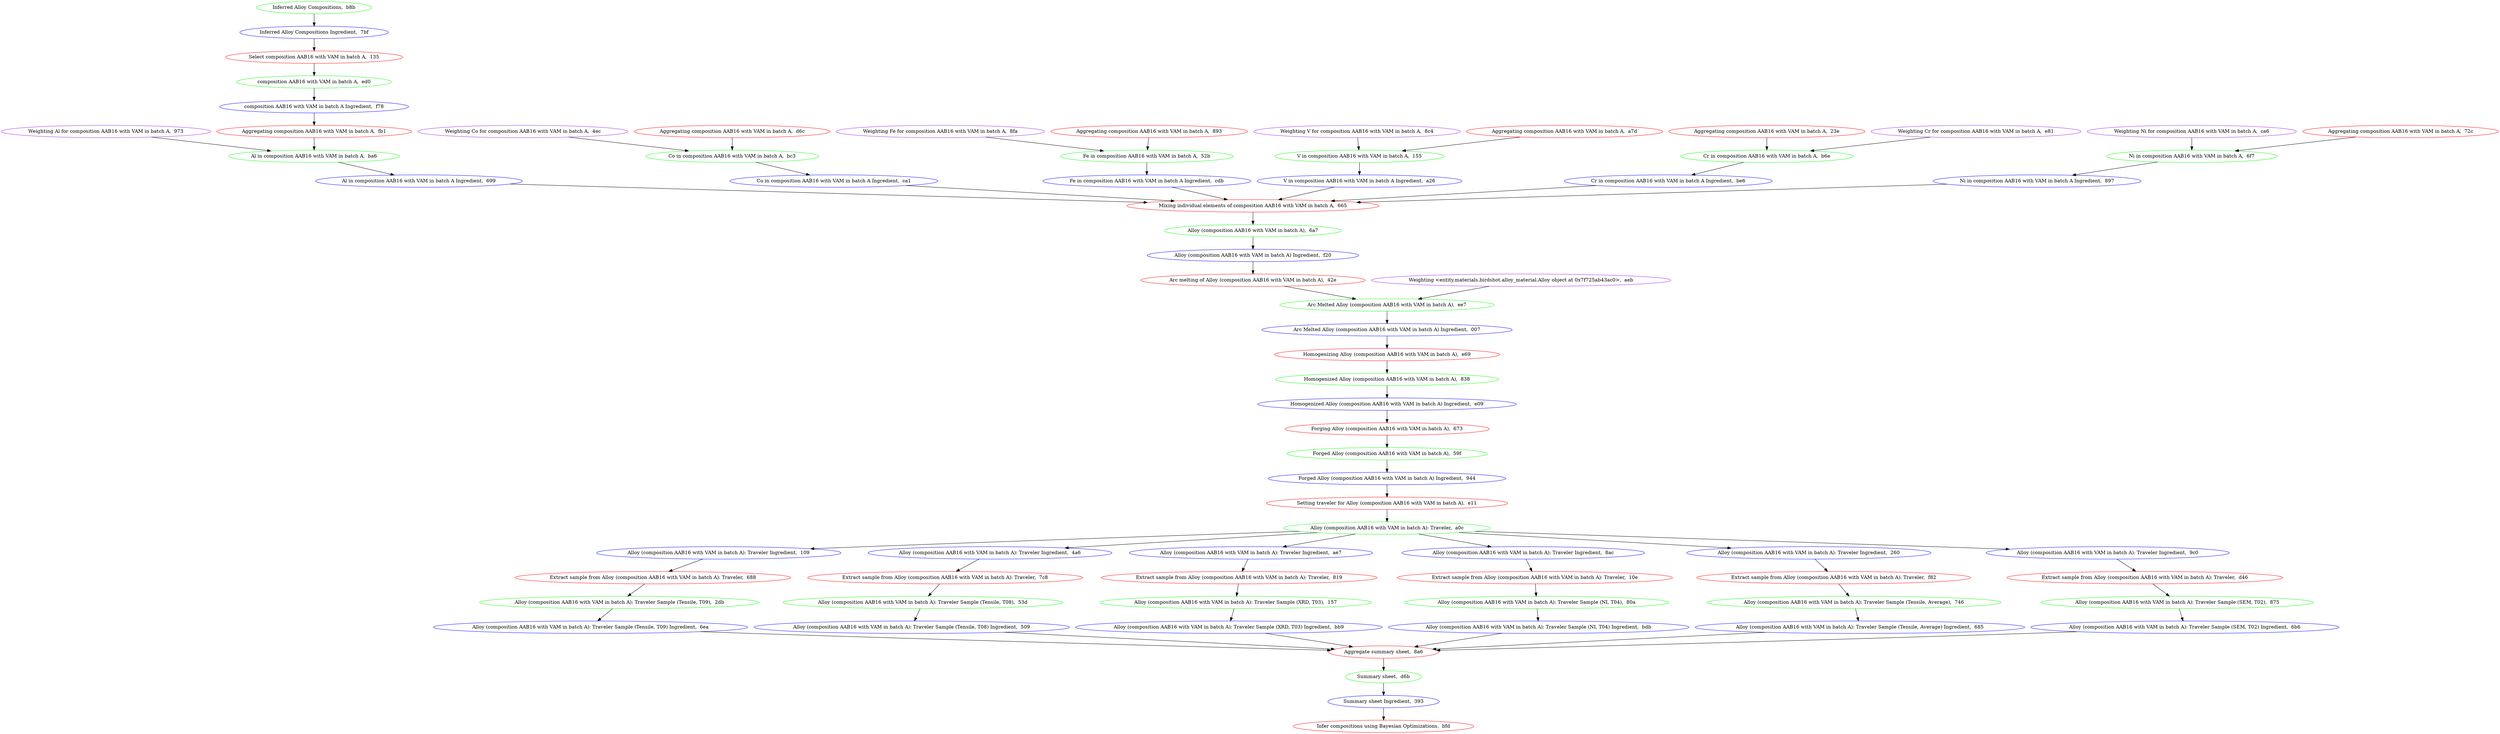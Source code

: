 strict digraph "" {
	graph [bb="0,0,5918.8,2124"];
	node [label="\N",
		nodesep=0.4,
		ranksep=1
	];
	"Extract sample from Alloy (composition AAB16 with VAM in batch A): Traveler,  f82"	 [color=red,
		height=0.5,
		pos="4308,450",
		width=8.8645];
	"Alloy (composition AAB16 with VAM in batch A): Traveler Sample (Tensile, Average),  746"	 [color=green,
		height=0.5,
		pos="4359,378",
		width=9.4603];
	"Extract sample from Alloy (composition AAB16 with VAM in batch A): Traveler,  f82" -> "Alloy (composition AAB16 with VAM in batch A): Traveler Sample (Tensile, Average),  746"	 [pos="e,4346,396.41 4320.9,431.83 4326.7,423.62 4333.7,413.76 4340.1,404.73"];
	"Alloy (composition AAB16 with VAM in batch A): Traveler Sample (Tensile, Average) Ingredient,  685"	 [color=blue,
		height=0.5,
		pos="4386,306",
		width=10.525];
	"Alloy (composition AAB16 with VAM in batch A): Traveler Sample (Tensile, Average),  746" -> "Alloy (composition AAB16 with VAM in batch A): Traveler Sample (Tensile, Average) Ingredient,  685"	 [pos="e,4379.1,324.41 4365.8,359.83 4368.8,351.96 4372.3,342.57 4375.6,333.85"];
	"Aggregate summary sheet,  8a6"	 [color=red,
		height=0.5,
		pos="3276,234",
		width=3.4483];
	"Alloy (composition AAB16 with VAM in batch A): Traveler Sample (Tensile, Average) Ingredient,  685" -> "Aggregate summary sheet,  8a6"	 [pos="e,3389.3,241.35 4162.1,291.47 3932.3,276.57 3583.2,253.93 3399.3,242"];
	"Weighting Al for composition AAB16 with VAM in batch A,  973"	 ["Mass Loss"="Mass Loss, 0.0 gram",
		"Weighed Mass"="Weighed Mass, 2.2652 gram",
		color=purple,
		height=0.5,
		pos="1235,1746",
		tags="{0: 'composition_id::AAB16', 1: 'batch::A', 2: 'fabrication_method::VAM'}",
		width=6.8605];
	"Al in composition AAB16 with VAM in batch A,  ba6"	 [color=green,
		height=0.5,
		pos="1729,1674",
		tags="{0: 'composition_id::AAB16', 1: 'batch::A', 2: 'fabrication_method::VAM'}",
		width=5.687];
	"Weighting Al for composition AAB16 with VAM in batch A,  973" -> "Al in composition AAB16 with VAM in batch A,  ba6"	 [pos="e,1623.1,1689.4 1345.6,1729.9 1425.1,1718.3 1532.1,1702.7 1612.8,1690.9"];
	"Al in composition AAB16 with VAM in batch A Ingredient,  699"	 [color=blue,
		height=0.5,
		pos="1970,1602",
		width=6.7702];
	"Al in composition AAB16 with VAM in batch A,  ba6" -> "Al in composition AAB16 with VAM in batch A Ingredient,  699"	 [pos="e,1911.2,1619.6 1787.1,1656.7 1821.4,1646.4 1865.2,1633.3 1901.3,1622.5"];
	"Mixing individual elements of composition AAB16 with VAM in batch A,  665"	 [color=red,
		height=0.5,
		pos="2953,1530",
		tags="{0: 'composition_id::AAB16', 1: 'batch::A', 2: 'fabrication_method::VAM'}",
		width=8.1965];
	"Al in composition AAB16 with VAM in batch A Ingredient,  699" -> "Mixing individual elements of composition AAB16 with VAM in batch A,  665"	 [pos="e,2764,1543.8 2143.2,1589.3 2314,1576.8 2574.7,1557.7 2753.9,1544.6"];
	"Select composition AAB16 with VAM in batch A,  135"	 [color=red,
		file_links="{0: '/srv/hemi01-j01/htmdec/birdshot/data/AAB/VAM/A/AAB16/T01', 1: '/srv/hemi01-j01/htmdec/birdshot/data/AAB/VAM/A/AAB16/T01/T06'}",
		height=0.5,
		pos="1729,1962",
		tags="{0: 'composition_id::AAB16', 1: 'batch::A', 2: 'fabrication_method::VAM', 3: 'Co::5', 4: 'Cr::0', 5: 'Fe::15', 6: 'Ni::65', 7: '\
V::0', 8: 'Al::15'}",
		width=5.7953];
	"composition AAB16 with VAM in batch A,  ed0"	 [color=green,
		file_links="{0: '/srv/hemi01-j01/htmdec/birdshot/data/AAB/VAM/A/AAB16/T01', 1: '/srv/hemi01-j01/htmdec/birdshot/data/AAB/VAM/A/AAB16/T01/T06'}",
		height=0.5,
		pos="1729,1890",
		tags="{0: 'composition_id::AAB16', 1: 'batch::A', 2: 'fabrication_method::VAM', 3: 'Co::5', 4: 'Cr::0', 5: 'Fe::15', 6: 'Ni::65', 7: '\
V::0', 8: 'Al::15'}",
		width=5.1273];
	"Select composition AAB16 with VAM in batch A,  135" -> "composition AAB16 with VAM in batch A,  ed0"	 [pos="e,1729,1908.4 1729,1943.8 1729,1936.1 1729,1927 1729,1918.4"];
	"composition AAB16 with VAM in batch A Ingredient,  f78"	 [color=blue,
		height=0.5,
		pos="1729,1818",
		width=6.1564];
	"composition AAB16 with VAM in batch A,  ed0" -> "composition AAB16 with VAM in batch A Ingredient,  f78"	 [pos="e,1729,1836.4 1729,1871.8 1729,1864.1 1729,1855 1729,1846.4"];
	"Aggregating composition AAB16 with VAM in batch A,  fb1"	 [color=red,
		height=0.5,
		pos="1729,1746",
		tags="{0: 'composition_id::AAB16', 1: 'batch::A', 2: 'fabrication_method::VAM'}",
		width=6.373];
	"composition AAB16 with VAM in batch A Ingredient,  f78" -> "Aggregating composition AAB16 with VAM in batch A,  fb1"	 [pos="e,1729,1764.4 1729,1799.8 1729,1792.1 1729,1783 1729,1774.4"];
	"Alloy (composition AAB16 with VAM in batch A): Traveler Sample (XRD, T03) Ingredient,  bb9"	 [color=blue,
		height=0.5,
		pos="2913,306",
		width=9.9658];
	"Alloy (composition AAB16 with VAM in batch A): Traveler Sample (XRD, T03) Ingredient,  bb9" -> "Aggregate summary sheet,  8a6"	 [pos="e,3202.6,248.56 3001.4,288.48 3059.6,276.93 3135.3,261.91 3192.5,250.57"];
	"Summary sheet,  d6b"	 [color=green,
		height=0.5,
		pos="3276,162",
		width=2.4192];
	"Aggregate summary sheet,  8a6" -> "Summary sheet,  d6b"	 [pos="e,3276,180.41 3276,215.83 3276,208.13 3276,198.97 3276,190.42"];
	"Summary sheet Ingredient,  393"	 [color=blue,
		height=0.5,
		pos="3276,90",
		width=3.4844];
	"Summary sheet,  d6b" -> "Summary sheet Ingredient,  393"	 [pos="e,3276,108.41 3276,143.83 3276,136.13 3276,126.97 3276,118.42"];
	"Weighting Co for composition AAB16 with VAM in batch A,  4ec"	 ["Mass Loss"="Mass Loss, 0.0 gram",
		"Weighed Mass"="Weighed Mass, 1.6539 gram",
		color=purple,
		height=0.5,
		pos="4202,1746",
		tags="{0: 'composition_id::AAB16', 1: 'batch::A', 2: 'fabrication_method::VAM'}",
		width=6.8786];
	"Co in composition AAB16 with VAM in batch A,  bc3"	 [color=green,
		height=0.5,
		pos="4202,1674",
		tags="{0: 'composition_id::AAB16', 1: 'batch::A', 2: 'fabrication_method::VAM'}",
		width=5.7231];
	"Weighting Co for composition AAB16 with VAM in batch A,  4ec" -> "Co in composition AAB16 with VAM in batch A,  bc3"	 [pos="e,4202,1692.4 4202,1727.8 4202,1720.1 4202,1711 4202,1702.4"];
	"Co in composition AAB16 with VAM in batch A Ingredient,  ca1"	 [color=blue,
		height=0.5,
		pos="3950,1602",
		width=6.7883];
	"Co in composition AAB16 with VAM in batch A,  bc3" -> "Co in composition AAB16 with VAM in batch A Ingredient,  ca1"	 [pos="e,4011.2,1619.5 4141.7,1656.8 4105.4,1646.4 4059.2,1633.2 4021.2,1622.3"];
	"Co in composition AAB16 with VAM in batch A Ingredient,  ca1" -> "Mixing individual elements of composition AAB16 with VAM in batch A,  665"	 [pos="e,3143.5,1543.8 3775.5,1589.4 3601.9,1576.9 3335.9,1557.7 3153.7,1544.5"];
	"Arc Melted Alloy (composition AAB16 with VAM in batch A),  ee7"	 [color=green,
		height=0.5,
		pos="3262,1242",
		tags="{0: 'composition_id::AAB16', 1: 'batch::A', 2: 'fabrication_method::VAM'}",
		width=7.0771];
	"Arc Melted Alloy (composition AAB16 with VAM in batch A) Ingredient,  007"	 [color=blue,
		height=0.5,
		pos="3262,1170",
		width=8.1604];
	"Arc Melted Alloy (composition AAB16 with VAM in batch A),  ee7" -> "Arc Melted Alloy (composition AAB16 with VAM in batch A) Ingredient,  007"	 [pos="e,3262,1188.4 3262,1223.8 3262,1216.1 3262,1207 3262,1198.4"];
	"Homogenizing Alloy (composition AAB16 with VAM in batch A),  e69"	 [Atmosphere="Atmosphere, Ar",
		"Cooling Rate"="Cooling Rate, FC",
		Duration="Duration, 24.0 hour",
		Pressure="Pressure, 5.0 pascal",
		"Purging Sequence 1 Pressure"="Purging Sequence 1 Pressure, 4.2e-05 pascal",
		"Purging Sequence 2 Pressure"="Purging Sequence 2 Pressure, 3.2e-05 pascal",
		"Purging Sequence 3 Pressure"="Purging Sequence 3 Pressure, 2.1e-05 pascal",
		"Purging Sequence 4 Pressure"="Purging Sequence 4 Pressure, 2.1e-05 pascal",
		Temperature="Temperature, 1150.0 kelvin",
		color=red,
		height=0.5,
		pos="3262,1098",
		tags="{0: 'composition_id::AAB16', 1: 'batch::A', 2: 'fabrication_method::VAM', 3: 'start_date::2022-11-05', 4: 'finish_date::2022-11-09', \
5: 'time_spent::6'}",
		width=7.4021];
	"Arc Melted Alloy (composition AAB16 with VAM in batch A) Ingredient,  007" -> "Homogenizing Alloy (composition AAB16 with VAM in batch A),  e69"	 [pos="e,3262,1116.4 3262,1151.8 3262,1144.1 3262,1135 3262,1126.4"];
	"Homogenized Alloy (composition AAB16 with VAM in batch A),  838"	 [color=green,
		height=0.5,
		pos="3262,1026",
		tags="{0: 'composition_id::AAB16', 1: 'batch::A', 2: 'fabrication_method::VAM'}",
		width=7.3299];
	"Homogenizing Alloy (composition AAB16 with VAM in batch A),  e69" -> "Homogenized Alloy (composition AAB16 with VAM in batch A),  838"	 [pos="e,3262,1044.4 3262,1079.8 3262,1072.1 3262,1063 3262,1054.4"];
	"Fe in composition AAB16 with VAM in batch A Ingredient,  cdb"	 [color=blue,
		height=0.5,
		pos="993.03,1602",
		width=6.7522];
	"Fe in composition AAB16 with VAM in batch A Ingredient,  cdb" -> "Mixing individual elements of composition AAB16 with VAM in batch A,  665"	 [pos="e,2700,1539.3 1211.2,1594 1573.9,1580.7 2299.5,1554 2690,1539.7"];
	"Alloy (composition AAB16 with VAM in batch A),  6a7"	 [color=green,
		height=0.5,
		pos="2953,1458",
		tags="{0: 'composition_id::AAB16', 1: 'batch::A', 2: 'fabrication_method::VAM'}",
		width=5.8856];
	"Mixing individual elements of composition AAB16 with VAM in batch A,  665" -> "Alloy (composition AAB16 with VAM in batch A),  6a7"	 [pos="e,2953,1476.4 2953,1511.8 2953,1504.1 2953,1495 2953,1486.4"];
	"Alloy (composition AAB16 with VAM in batch A) Ingredient,  f20"	 [color=blue,
		height=0.5,
		pos="2953,1386",
		width=6.9147];
	"Alloy (composition AAB16 with VAM in batch A),  6a7" -> "Alloy (composition AAB16 with VAM in batch A) Ingredient,  f20"	 [pos="e,2953,1404.4 2953,1439.8 2953,1432.1 2953,1423 2953,1414.4"];
	"Alloy (composition AAB16 with VAM in batch A): Traveler Sample (SEM, T02),  875"	 [color=green,
		height=0.5,
		pos="5104,378",
		width=8.9006];
	"Alloy (composition AAB16 with VAM in batch A): Traveler Sample (SEM, T02) Ingredient,  6b6"	 [color=blue,
		height=0.5,
		pos="5142,306",
		width=9.9658];
	"Alloy (composition AAB16 with VAM in batch A): Traveler Sample (SEM, T02),  875" -> "Alloy (composition AAB16 with VAM in batch A): Traveler Sample (SEM, T02) Ingredient,  6b6"	 [pos="e,5132.3,324.41 5113.6,359.83 5117.9,351.79 5122.9,342.17 5127.6,333.29"];
	"Alloy (composition AAB16 with VAM in batch A): Traveler Sample (SEM, T02) Ingredient,  6b6" -> "Aggregate summary sheet,  8a6"	 [pos="e,3397.4,237.85 4889.2,293.2 4850.6,291.37 4811.3,289.58 4774,288 4269.2,266.56 3668.5,246.58 3407.7,238.18"];
	"Infer compositions using Bayesian Optimizations,  bfd"	 [color=red,
		height=0.5,
		pos="3276,18",
		width=5.6509];
	"Summary sheet Ingredient,  393" -> "Infer compositions using Bayesian Optimizations,  bfd"	 [pos="e,3276,36.413 3276,71.831 3276,64.131 3276,54.974 3276,46.417"];
	"Homogenized Alloy (composition AAB16 with VAM in batch A) Ingredient,  e09"	 [color=blue,
		height=0.5,
		pos="3262,954",
		width=8.377];
	"Forging Alloy (composition AAB16 with VAM in batch A),  673"	 ["Maximum Load Step"="Maximum Load Step, 85.32 pascal",
		"Press Temperature"="Press Temperature, 398.0 kelvin",
		"Soak Time"="Soak Time, 30.0 minute",
		Temperature="Temperature, 1150.0 kelvin",
		color=red,
		height=0.5,
		pos="3262,882",
		tags="{0: 'composition_id::AAB16', 1: 'batch::A', 2: 'fabrication_method::VAM', 3: 'start_date::2022-11-08', 4: 'finish_date::2022-11-09', \
5: 'time_spent::7'}",
		width=6.7341];
	"Homogenized Alloy (composition AAB16 with VAM in batch A) Ingredient,  e09" -> "Forging Alloy (composition AAB16 with VAM in batch A),  673"	 [pos="e,3262,900.41 3262,935.83 3262,928.13 3262,918.97 3262,910.42"];
	"Forged Alloy (composition AAB16 with VAM in batch A),  59f"	 [color=green,
		height=0.5,
		pos="3262,810",
		tags="{0: 'composition_id::AAB16', 1: 'batch::A', 2: 'fabrication_method::VAM'}",
		width=6.5897];
	"Forging Alloy (composition AAB16 with VAM in batch A),  673" -> "Forged Alloy (composition AAB16 with VAM in batch A),  59f"	 [pos="e,3262,828.41 3262,863.83 3262,856.13 3262,846.97 3262,838.42"];
	"Forged Alloy (composition AAB16 with VAM in batch A) Ingredient,  944"	 [color=blue,
		height=0.5,
		pos="3262,738",
		width=7.709];
	"Forged Alloy (composition AAB16 with VAM in batch A),  59f" -> "Forged Alloy (composition AAB16 with VAM in batch A) Ingredient,  944"	 [pos="e,3262,756.41 3262,791.83 3262,784.13 3262,774.97 3262,766.42"];
	"Setting traveler for Alloy (composition AAB16 with VAM in batch A),  e11"	 [color=red,
		height=0.5,
		pos="3262,666",
		tags="{0: 'composition_id::AAB16', 1: 'batch::A', 2: 'fabrication_method::VAM'}",
		width=7.7632];
	"Forged Alloy (composition AAB16 with VAM in batch A) Ingredient,  944" -> "Setting traveler for Alloy (composition AAB16 with VAM in batch A),  e11"	 [pos="e,3262,684.41 3262,719.83 3262,712.13 3262,702.97 3262,694.42"];
	"Alloy (composition AAB16 with VAM in batch A): Traveler,  a0c"	 [color=green,
		height=0.5,
		pos="3262,594",
		tags="{0: 'composition_id::AAB16', 1: 'batch::A', 2: 'fabrication_method::VAM'}",
		width=6.7702];
	"Alloy (composition AAB16 with VAM in batch A): Traveler Ingredient,  109"	 [color=blue,
		height=0.5,
		pos="1705,522",
		width=7.8896];
	"Alloy (composition AAB16 with VAM in batch A): Traveler,  a0c" -> "Alloy (composition AAB16 with VAM in batch A): Traveler Ingredient,  109"	 [pos="e,1921.7,533.67 3049.9,585.1 2807.4,574.8 2398.6,557.06 2047,540 2009.8,538.19 1970.3,536.19 1931.9,534.2"];
	"Alloy (composition AAB16 with VAM in batch A): Traveler Ingredient,  4a6"	 [color=blue,
		height=0.5,
		pos="2339,522",
		width=7.8715];
	"Alloy (composition AAB16 with VAM in batch A): Traveler,  a0c" -> "Alloy (composition AAB16 with VAM in batch A): Traveler Ingredient,  4a6"	 [pos="e,2518.1,535.97 3094.3,580.92 2934.7,568.47 2694.9,549.76 2528.5,536.78"];
	"Alloy (composition AAB16 with VAM in batch A): Traveler Ingredient,  ae7"	 [color=blue,
		height=0.5,
		pos="2948,522",
		width=7.8535];
	"Alloy (composition AAB16 with VAM in batch A): Traveler,  a0c" -> "Alloy (composition AAB16 with VAM in batch A): Traveler Ingredient,  ae7"	 [pos="e,3023.9,539.4 3187.2,576.85 3141.1,566.26 3081.7,552.65 3033.7,541.64"];
	"Alloy (composition AAB16 with VAM in batch A): Traveler Ingredient,  8ac"	 [color=blue,
		height=0.5,
		pos="3577,522",
		width=7.8535];
	"Alloy (composition AAB16 with VAM in batch A): Traveler,  a0c" -> "Alloy (composition AAB16 with VAM in batch A): Traveler Ingredient,  8ac"	 [pos="e,3500.9,539.4 3337.1,576.85 3383.4,566.26 3442.9,552.65 3491.1,541.64"];
	"Alloy (composition AAB16 with VAM in batch A): Traveler Ingredient,  260"	 [color=blue,
		height=0.5,
		pos="4246,522",
		width=7.8896];
	"Alloy (composition AAB16 with VAM in batch A): Traveler,  a0c" -> "Alloy (composition AAB16 with VAM in batch A): Traveler Ingredient,  260"	 [pos="e,4059.8,535.63 3435.4,581.31 3607.3,568.74 3870.2,549.5 4049.7,536.37"];
	"Alloy (composition AAB16 with VAM in batch A): Traveler Ingredient,  9c0"	 [color=blue,
		height=0.5,
		pos="4944,522",
		width=7.8715];
	"Alloy (composition AAB16 with VAM in batch A): Traveler,  a0c" -> "Alloy (composition AAB16 with VAM in batch A): Traveler Ingredient,  9c0"	 [pos="e,4712.5,532.38 3474.4,585.16 3727.9,574.58 4164.4,556.25 4539,540 4591.9,537.71 4648.7,535.21 4702.5,532.82"];
	"Extract sample from Alloy (composition AAB16 with VAM in batch A): Traveler,  688"	 [color=red,
		height=0.5,
		pos="1560,450",
		width=8.9006];
	"Alloy (composition AAB16 with VAM in batch A): Traveler Ingredient,  109" -> "Extract sample from Alloy (composition AAB16 with VAM in batch A): Traveler,  688"	 [pos="e,1596.3,468 1668.8,504.02 1649.6,494.48 1625.8,482.67 1605.4,472.53"];
	"Extract sample from Alloy (composition AAB16 with VAM in batch A): Traveler,  7c8"	 [color=red,
		height=0.5,
		pos="2243,450",
		width=8.8825];
	"Alloy (composition AAB16 with VAM in batch A): Traveler Ingredient,  4a6" -> "Extract sample from Alloy (composition AAB16 with VAM in batch A): Traveler,  7c8"	 [pos="e,2267.2,468.16 2314.8,503.83 2302.9,494.88 2288.3,483.96 2275.4,474.3"];
	"Extract sample from Alloy (composition AAB16 with VAM in batch A): Traveler,  819"	 [color=red,
		height=0.5,
		pos="2925,450",
		width=8.9006];
	"Alloy (composition AAB16 with VAM in batch A): Traveler Ingredient,  ae7" -> "Extract sample from Alloy (composition AAB16 with VAM in batch A): Traveler,  819"	 [pos="e,2930.9,468.41 2942.2,503.83 2939.7,496.05 2936.8,486.77 2934,478.13"];
	"Extract sample from Alloy (composition AAB16 with VAM in batch A): Traveler,  10e"	 [color=red,
		height=0.5,
		pos="3600,450",
		width=8.8825];
	"Alloy (composition AAB16 with VAM in batch A): Traveler Ingredient,  8ac" -> "Extract sample from Alloy (composition AAB16 with VAM in batch A): Traveler,  10e"	 [pos="e,3594.1,468.41 3582.8,503.83 3585.3,496.05 3588.3,486.77 3591,478.13"];
	"Alloy (composition AAB16 with VAM in batch A): Traveler Ingredient,  260" -> "Extract sample from Alloy (composition AAB16 with VAM in batch A): Traveler,  f82"	 [pos="e,4292.2,468.41 4261.7,503.83 4268.9,495.45 4277.6,485.35 4285.5,476.17"];
	"Extract sample from Alloy (composition AAB16 with VAM in batch A): Traveler,  d46"	 [color=red,
		height=0.5,
		pos="5035,450",
		width=8.9006];
	"Alloy (composition AAB16 with VAM in batch A): Traveler Ingredient,  9c0" -> "Extract sample from Alloy (composition AAB16 with VAM in batch A): Traveler,  d46"	 [pos="e,5012.1,468.16 4967,503.83 4978.2,494.96 4991.8,484.16 5004,474.57"];
	"Alloy (composition AAB16 with VAM in batch A): Traveler Sample (Tensile, T09),  2db"	 [color=green,
		height=0.5,
		pos="1486,378",
		width=9.0811];
	"Extract sample from Alloy (composition AAB16 with VAM in batch A): Traveler,  688" -> "Alloy (composition AAB16 with VAM in batch A): Traveler Sample (Tensile, T09),  2db"	 [pos="e,1504.7,396.16 1541.4,431.83 1532.5,423.22 1521.8,412.79 1512.1,403.4"];
	"Alloy (composition AAB16 with VAM in batch A): Traveler Sample (Tensile, T08),  53d"	 [color=green,
		height=0.5,
		pos="2195,378",
		width=9.0811];
	"Extract sample from Alloy (composition AAB16 with VAM in batch A): Traveler,  7c8" -> "Alloy (composition AAB16 with VAM in batch A): Traveler Sample (Tensile, T08),  53d"	 [pos="e,2207.3,396.41 2230.9,431.83 2225.5,423.71 2219,413.96 2213,405.01"];
	"Alloy (composition AAB16 with VAM in batch A): Traveler Sample (XRD, T03),  157"	 [color=green,
		height=0.5,
		pos="2921,378",
		width=8.9006];
	"Extract sample from Alloy (composition AAB16 with VAM in batch A): Traveler,  819" -> "Alloy (composition AAB16 with VAM in batch A): Traveler Sample (XRD, T03),  157"	 [pos="e,2922.1,396.41 2924,431.83 2923.6,424.13 2923.1,414.97 2922.6,406.42"];
	"Alloy (composition AAB16 with VAM in batch A): Traveler Sample (NI, T04),  80a"	 [color=green,
		height=0.5,
		pos="3634,378",
		width=8.6298];
	"Extract sample from Alloy (composition AAB16 with VAM in batch A): Traveler,  10e" -> "Alloy (composition AAB16 with VAM in batch A): Traveler Sample (NI, T04),  80a"	 [pos="e,3625.3,396.41 3608.6,431.83 3612.4,423.88 3616.9,414.37 3621,405.57"];
	"Extract sample from Alloy (composition AAB16 with VAM in batch A): Traveler,  d46" -> "Alloy (composition AAB16 with VAM in batch A): Traveler Sample (SEM, T02),  875"	 [pos="e,5086.4,396.41 5052.4,431.83 5060.5,423.37 5070.3,413.15 5079.2,403.9"];
	"Alloy (composition AAB16 with VAM in batch A): Traveler Sample (Tensile, T09) Ingredient,  6ea"	 [color=blue,
		height=0.5,
		pos="1424,306",
		width=10.11];
	"Alloy (composition AAB16 with VAM in batch A): Traveler Sample (Tensile, T09),  2db" -> "Alloy (composition AAB16 with VAM in batch A): Traveler Sample (Tensile, T09) Ingredient,  6ea"	 [pos="e,1439.9,324.41 1470.4,359.83 1463.2,351.45 1454.5,341.35 1446.6,332.17"];
	"V in composition AAB16 with VAM in batch A Ingredient,  a26"	 [color=blue,
		height=0.5,
		pos="2702,1602",
		width=6.698];
	"V in composition AAB16 with VAM in batch A Ingredient,  a26" -> "Mixing individual elements of composition AAB16 with VAM in batch A,  665"	 [pos="e,2891.5,1547.6 2762.8,1584.6 2798.6,1574.3 2844.1,1561.2 2881.7,1550.5"];
	"Alloy (composition AAB16 with VAM in batch A): Traveler Sample (XRD, T03),  157" -> "Alloy (composition AAB16 with VAM in batch A): Traveler Sample (XRD, T03) Ingredient,  bb9"	 [pos="e,2915.1,324.41 2919,359.83 2918.2,352.13 2917.1,342.97 2916.2,334.42"];
	"Cr in composition AAB16 with VAM in batch A Ingredient,  be6"	 [color=blue,
		height=0.5,
		pos="3204,1602",
		width=6.7522];
	"Cr in composition AAB16 with VAM in batch A Ingredient,  be6" -> "Mixing individual elements of composition AAB16 with VAM in batch A,  665"	 [pos="e,3014.5,1547.6 3143.3,1584.6 3107.4,1574.3 3061.9,1561.2 3024.4,1550.5"];
	"Aggregating composition AAB16 with VAM in batch A,  fb1" -> "Al in composition AAB16 with VAM in batch A,  ba6"	 [pos="e,1729,1692.4 1729,1727.8 1729,1720.1 1729,1711 1729,1702.4"];
	"Alloy (composition AAB16 with VAM in batch A): Traveler Sample (NI, T04) Ingredient,  bdb"	 [color=blue,
		height=0.5,
		pos="3639,306",
		width=9.713];
	"Alloy (composition AAB16 with VAM in batch A): Traveler Sample (NI, T04),  80a" -> "Alloy (composition AAB16 with VAM in batch A): Traveler Sample (NI, T04) Ingredient,  bdb"	 [pos="e,3637.7,324.41 3635.3,359.83 3635.8,352.13 3636.5,342.97 3637.1,334.42"];
	"Alloy (composition AAB16 with VAM in batch A): Traveler Sample (NI, T04) Ingredient,  bdb" -> "Aggregate summary sheet,  8a6"	 [pos="e,3349.3,248.54 3551.2,288.57 3492.9,277.01 3416.8,261.93 3359.5,250.55"];
	"Arc melting of Alloy (composition AAB16 with VAM in batch A),  42e"	 ["Argon Pressure"="Argon Pressure, 850-900",
		Diffusion="Diffusion, Before Each Melt",
		"Ingot Location"="Ingot Location, 12.0 dimensionless",
		"Initial Purging Times"="Initial Purging Times, 3.0 hour",
		"Vacuum Before Melt"="Vacuum Before Melt, 5e-05 dimensionless",
		color=red,
		height=0.5,
		pos="2953,1314",
		tags="{0: 'composition_id::AAB16', 1: 'batch::A', 2: 'fabrication_method::VAM', 3: 'start_date::2022-11-03', 4: 'finish_date::2022-11-05', \
5: 'time_spent::3', 6: 'Full Ingot::7::175', 7: 'Full Ingot::6::175', 8: 'Full Ingot::5::145', 9: 'Full Ingot::4::145', 10: 'Full \
Ingot::3::145', 11: 'Full Ingot::2::145', 12: 'Full Ingot::1::110', 13: '3 Part Sections::3::110', 14: '3 Part Sections::2::90', \
15: '3 Part Sections::1::90'}",
		width=7.4021];
	"Arc melting of Alloy (composition AAB16 with VAM in batch A),  42e" -> "Arc Melted Alloy (composition AAB16 with VAM in batch A),  ee7"	 [pos="e,3188,1259.2 3027.4,1296.7 3072.9,1286.1 3131.1,1272.5 3178.1,1261.5"];
	"Alloy (composition AAB16 with VAM in batch A): Traveler Sample (Tensile, T08) Ingredient,  509"	 [color=blue,
		height=0.5,
		pos="2171,306",
		width=10.146];
	"Alloy (composition AAB16 with VAM in batch A): Traveler Sample (Tensile, T08),  53d" -> "Alloy (composition AAB16 with VAM in batch A): Traveler Sample (Tensile, T08) Ingredient,  509"	 [pos="e,2177.2,324.41 2189,359.83 2186.4,352.05 2183.3,342.77 2180.4,334.13"];
	"Alloy (composition AAB16 with VAM in batch A) Ingredient,  f20" -> "Arc melting of Alloy (composition AAB16 with VAM in batch A),  42e"	 [pos="e,2953,1332.4 2953,1367.8 2953,1360.1 2953,1351 2953,1342.4"];
	"Weighting Fe for composition AAB16 with VAM in batch A,  8fa"	 ["Mass Loss"="Mass Loss, 0.0 gram",
		"Weighed Mass"="Weighed Mass, 4.6979 gram",
		color=purple,
		height=0.5,
		pos="245.03,1746",
		tags="{0: 'composition_id::AAB16', 1: 'batch::A', 2: 'fabrication_method::VAM'}",
		width=6.8063];
	"Fe in composition AAB16 with VAM in batch A,  52b"	 [color=green,
		height=0.5,
		pos="739.03,1674",
		tags="{0: 'composition_id::AAB16', 1: 'batch::A', 2: 'fabrication_method::VAM'}",
		width=5.705];
	"Weighting Fe for composition AAB16 with VAM in batch A,  8fa" -> "Fe in composition AAB16 with VAM in batch A,  52b"	 [pos="e,633.06,1689.4 355.58,1729.9 435.09,1718.3 542.08,1702.7 622.85,1690.9"];
	"Fe in composition AAB16 with VAM in batch A,  52b" -> "Fe in composition AAB16 with VAM in batch A Ingredient,  cdb"	 [pos="e,931.36,1619.5 799.87,1656.8 836.38,1646.4 883.01,1633.2 921.31,1622.3"];
	"Setting traveler for Alloy (composition AAB16 with VAM in batch A),  e11" -> "Alloy (composition AAB16 with VAM in batch A): Traveler,  a0c"	 [pos="e,3262,612.41 3262,647.83 3262,640.13 3262,630.97 3262,622.42"];
	"Aggregating composition AAB16 with VAM in batch A,  23e"	 [color=red,
		height=0.5,
		pos="3193,1746",
		tags="{0: 'composition_id::AAB16', 1: 'batch::A', 2: 'fabrication_method::VAM'}",
		width=6.4092];
	"Cr in composition AAB16 with VAM in batch A,  b6e"	 [color=green,
		height=0.5,
		pos="3204,1674",
		tags="{0: 'composition_id::AAB16', 1: 'batch::A', 2: 'fabrication_method::VAM'}",
		width=5.687];
	"Aggregating composition AAB16 with VAM in batch A,  23e" -> "Cr in composition AAB16 with VAM in batch A,  b6e"	 [pos="e,3201.2,1692.4 3195.8,1727.8 3197,1720.1 3198.4,1711 3199.7,1702.4"];
	"Cr in composition AAB16 with VAM in batch A,  b6e" -> "Cr in composition AAB16 with VAM in batch A Ingredient,  be6"	 [pos="e,3204,1620.4 3204,1655.8 3204,1648.1 3204,1639 3204,1630.4"];
	"Homogenized Alloy (composition AAB16 with VAM in batch A),  838" -> "Homogenized Alloy (composition AAB16 with VAM in batch A) Ingredient,  e09"	 [pos="e,3262,972.41 3262,1007.8 3262,1000.1 3262,990.97 3262,982.42"];
	"Inferred Alloy Compositions Ingredient,  7bf"	 [color=blue,
		height=0.5,
		pos="1729,2034",
		width=4.7121];
	"Inferred Alloy Compositions Ingredient,  7bf" -> "Select composition AAB16 with VAM in batch A,  135"	 [pos="e,1729,1980.4 1729,2015.8 1729,2008.1 1729,1999 1729,1990.4"];
	"Alloy (composition AAB16 with VAM in batch A): Traveler Sample (Tensile, T09) Ingredient,  6ea" -> "Aggregate summary sheet,  8a6"	 [pos="e,3154.7,237.95 1680.6,293.22 1719.6,291.39 1759.4,289.6 1797,288 2294.5,266.92 2886.3,246.81 3144.6,238.28"];
	"Weighting Ni for composition AAB16 with VAM in batch A,  ca6"	 ["Mass Loss"="Mass Loss, 0.0 gram",
		"Weighed Mass"="Weighed Mass, 21.3874 gram",
		color=purple,
		height=0.5,
		pos="5193,1746",
		tags="{0: 'composition_id::AAB16', 1: 'batch::A', 2: 'fabrication_method::VAM'}",
		width=6.8424];
	"Ni in composition AAB16 with VAM in batch A,  6f7"	 [color=green,
		height=0.5,
		pos="5193,1674",
		tags="{0: 'composition_id::AAB16', 1: 'batch::A', 2: 'fabrication_method::VAM'}",
		width=5.6689];
	"Weighting Ni for composition AAB16 with VAM in batch A,  ca6" -> "Ni in composition AAB16 with VAM in batch A,  6f7"	 [pos="e,5193,1692.4 5193,1727.8 5193,1720.1 5193,1711 5193,1702.4"];
	"Ni in composition AAB16 with VAM in batch A Ingredient,  897"	 [color=blue,
		height=0.5,
		pos="4825,1602",
		width=6.7702];
	"Ni in composition AAB16 with VAM in batch A,  6f7" -> "Ni in composition AAB16 with VAM in batch A Ingredient,  897"	 [pos="e,4911.2,1618.9 5109.1,1657.6 5053.1,1646.6 4979.4,1632.2 4921.1,1620.8"];
	"Ni in composition AAB16 with VAM in batch A Ingredient,  897" -> "Mixing individual elements of composition AAB16 with VAM in batch A,  665"	 [pos="e,3202.9,1539.6 4608.5,1593.7 4262.1,1580.4 3584.9,1554.3 3213,1540"];
	"Aggregating composition AAB16 with VAM in batch A,  d6c"	 [color=red,
		height=0.5,
		pos="4698,1746",
		tags="{0: 'composition_id::AAB16', 1: 'batch::A', 2: 'fabrication_method::VAM'}",
		width=6.4092];
	"Aggregating composition AAB16 with VAM in batch A,  d6c" -> "Co in composition AAB16 with VAM in batch A,  bc3"	 [pos="e,4308.7,1689.5 4588.6,1730.1 4508.7,1718.5 4400.6,1702.8 4319,1691"];
	"Inferred Alloy Compositions,  b8b"	 [color=green,
		file_links="{0: '/srv/hemi01-j01/htmdec/birdshot/Sample Data/Iteration2_AAB/HTMDEC AAB Summary Synthesis Results.xlsx'}",
		height=0.5,
		pos="1729,2106",
		tags="{0: 'AAB01::Co::50', 1: 'AAB01::Cr::10', 2: 'AAB01::Fe::15', 3: 'AAB01::Ni::15', 4: 'AAB01::V::10', 5: 'AAB01::Al::0', 6: 'AAB02::\
Co::5', 7: 'AAB02::Cr::0', 8: 'AAB02::Fe::75', 9: 'AAB02::Ni::20', 10: 'AAB02::V::0', 11: 'AAB02::Al::0', 12: 'AAB03::Co::25', 13: '\
AAB03::Cr::10', 14: 'AAB03::Fe::35', 15: 'AAB03::Ni::25', 16: 'AAB03::V::5', 17: 'AAB03::Al::0', 18: 'AAB04::Co::25', 19: 'AAB04::\
Cr::10', 20: 'AAB04::Fe::25', 21: 'AAB04::Ni::35', 22: 'AAB04::V::5', 23: 'AAB04::Al::0', 24: 'AAB05::Co::25', 25: 'AAB05::Cr::5', \
26: 'AAB05::Fe::10', 27: 'AAB05::Ni::50', 28: 'AAB05::V::10', 29: 'AAB05::Al::0', 30: 'AAB06::Co::30', 31: 'AAB06::Cr::20', 32: '\
AAB06::Fe::5', 33: 'AAB06::Ni::40', 34: 'AAB06::V::5', 35: 'AAB06::Al::0', 36: 'AAB07::Co::40', 37: 'AAB07::Cr::15', 38: 'AAB07::\
Fe::5', 39: 'AAB07::Ni::30', 40: 'AAB07::V::10', 41: 'AAB07::Al::0', 42: 'AAB08::Co::5', 43: 'AAB08::Cr::10', 44: 'AAB08::Fe::30', \
45: 'AAB08::Ni::50', 46: 'AAB08::V::5', 47: 'AAB08::Al::0', 48: 'AAB09::Co::30', 49: 'AAB09::Cr::0', 50: 'AAB09::Fe::30', 51: 'AAB09::\
Ni::35', 52: 'AAB09::V::5', 53: 'AAB09::Al::0', 54: 'AAB10::Co::20', 55: 'AAB10::Cr::5', 56: 'AAB10::Fe::25', 57: 'AAB10::Ni::45', \
58: 'AAB10::V::0', 59: 'AAB10::Al::5', 60: 'AAB11::Co::5', 61: 'AAB11::Cr::20', 62: 'AAB11::Fe::10', 63: 'AAB11::Ni::55.00000000000001', \
64: 'AAB11::V::10', 65: 'AAB11::Al::0', 66: 'AAB12::Co::15', 67: 'AAB12::Cr::5', 68: 'AAB12::Fe::20', 69: 'AAB12::Ni::40', 70: '\
AAB12::V::20', 71: 'AAB12::Al::0', 72: 'AAB13::Co::5', 73: 'AAB13::Cr::10', 74: 'AAB13::Fe::35', 75: 'AAB13::Ni::45', 76: 'AAB13::\
V::0', 77: 'AAB13::Al::5', 78: 'AAB14::Co::10', 79: 'AAB14::Cr::0', 80: 'AAB14::Fe::30', 81: 'AAB14::Ni::50', 82: 'AAB14::V::5', \
83: 'AAB14::Al::5', 84: 'AAB15::Co::5', 85: 'AAB15::Cr::10', 86: 'AAB15::Fe::20', 87: 'AAB15::Ni::55.00000000000001', 88: 'AAB15::\
V::5', 89: 'AAB15::Al::5', 90: 'AAB16::Co::5', 91: 'AAB16::Cr::0', 92: 'AAB16::Fe::15', 93: 'AAB16::Ni::65', 94: 'AAB16::V::0', \
95: 'AAB16::Al::15'}",
		width=3.683];
	"Inferred Alloy Compositions,  b8b" -> "Inferred Alloy Compositions Ingredient,  7bf"	 [pos="e,1729,2052.4 1729,2087.8 1729,2080.1 1729,2071 1729,2062.4"];
	"Alloy (composition AAB16 with VAM in batch A): Traveler Sample (Tensile, T08) Ingredient,  509" -> "Aggregate summary sheet,  8a6"	 [pos="e,3162.7,241.38 2391.7,291.62 2620,276.74 2968.6,254.03 3152.5,242.05"];
	"Aggregating composition AAB16 with VAM in batch A,  72c"	 [color=red,
		height=0.5,
		pos="5688,1746",
		tags="{0: 'composition_id::AAB16', 1: 'batch::A', 2: 'fabrication_method::VAM'}",
		width=6.4092];
	"Aggregating composition AAB16 with VAM in batch A,  72c" -> "Ni in composition AAB16 with VAM in batch A,  6f7"	 [pos="e,5299,1689.4 5578.8,1730.1 5498.9,1718.5 5390.8,1702.8 5309.3,1690.9"];
	"Aggregating composition AAB16 with VAM in batch A,  893"	 [color=red,
		height=0.5,
		pos="739.03,1746",
		tags="{0: 'composition_id::AAB16', 1: 'batch::A', 2: 'fabrication_method::VAM'}",
		width=6.4272];
	"Aggregating composition AAB16 with VAM in batch A,  893" -> "Fe in composition AAB16 with VAM in batch A,  52b"	 [pos="e,739.03,1692.4 739.03,1727.8 739.03,1720.1 739.03,1711 739.03,1702.4"];
	"Weighting Cr for composition AAB16 with VAM in batch A,  e81"	 ["Mass Loss"="Mass Loss, 0.0 gram",
		"Weighed Mass"="Weighed Mass, 0.0 gram",
		color=purple,
		height=0.5,
		pos="3689,1746",
		tags="{0: 'composition_id::AAB16', 1: 'batch::A', 2: 'fabrication_method::VAM'}",
		width=6.8605];
	"Weighting Cr for composition AAB16 with VAM in batch A,  e81" -> "Cr in composition AAB16 with VAM in batch A,  b6e"	 [pos="e,3308.8,1689.5 3580.2,1729.8 3502.4,1718.3 3397.9,1702.8 3318.8,1691"];
	"V in composition AAB16 with VAM in batch A,  155"	 [color=green,
		height=0.5,
		pos="2702,1674",
		tags="{0: 'composition_id::AAB16', 1: 'batch::A', 2: 'fabrication_method::VAM'}",
		width=5.6328];
	"V in composition AAB16 with VAM in batch A,  155" -> "V in composition AAB16 with VAM in batch A Ingredient,  a26"	 [pos="e,2702,1620.4 2702,1655.8 2702,1648.1 2702,1639 2702,1630.4"];
	"Weighting <entity.materials.birdshot.alloy_material.Alloy object at 0x7f725ab43ac0>,  aeb"	 ["Mass Loss"="Mass Loss, 0.05 gram",
		"Weighed Mass"="Weighed Mass, 29.9817 gram",
		color=purple,
		height=0.5,
		pos="3572,1314",
		tags="{0: 'composition_id::AAB16', 1: 'batch::A', 2: 'fabrication_method::VAM'}",
		width=9.2978];
	"Weighting <entity.materials.birdshot.alloy_material.Alloy object at 0x7f725ab43ac0>,  aeb" -> "Arc Melted Alloy (composition AAB16 with VAM in batch A),  ee7"	 [pos="e,3336.3,1259.2 3496.2,1296.4 3450.8,1285.8 3392.9,1272.4 3346.1,1261.5"];
	"Weighting V for composition AAB16 with VAM in batch A,  8c4"	 ["Mass Loss"="Mass Loss, 0.0 gram",
		"Weighed Mass"="Weighed Mass, 0.0 gram",
		color=purple,
		height=0.5,
		pos="2221,1746",
		tags="{0: 'composition_id::AAB16', 1: 'batch::A', 2: 'fabrication_method::VAM'}",
		width=6.7883];
	"Weighting V for composition AAB16 with VAM in batch A,  8c4" -> "V in composition AAB16 with VAM in batch A,  155"	 [pos="e,2598.6,1689.5 2329,1729.8 2406.3,1718.3 2510.1,1702.7 2588.6,1691"];
	"Aggregating composition AAB16 with VAM in batch A,  a7d"	 [color=red,
		height=0.5,
		pos="2714,1746",
		tags="{0: 'composition_id::AAB16', 1: 'batch::A', 2: 'fabrication_method::VAM'}",
		width=6.4092];
	"Aggregating composition AAB16 with VAM in batch A,  a7d" -> "V in composition AAB16 with VAM in batch A,  155"	 [pos="e,2705.1,1692.4 2711,1727.8 2709.7,1720.1 2708.2,1711 2706.8,1702.4"];
}
